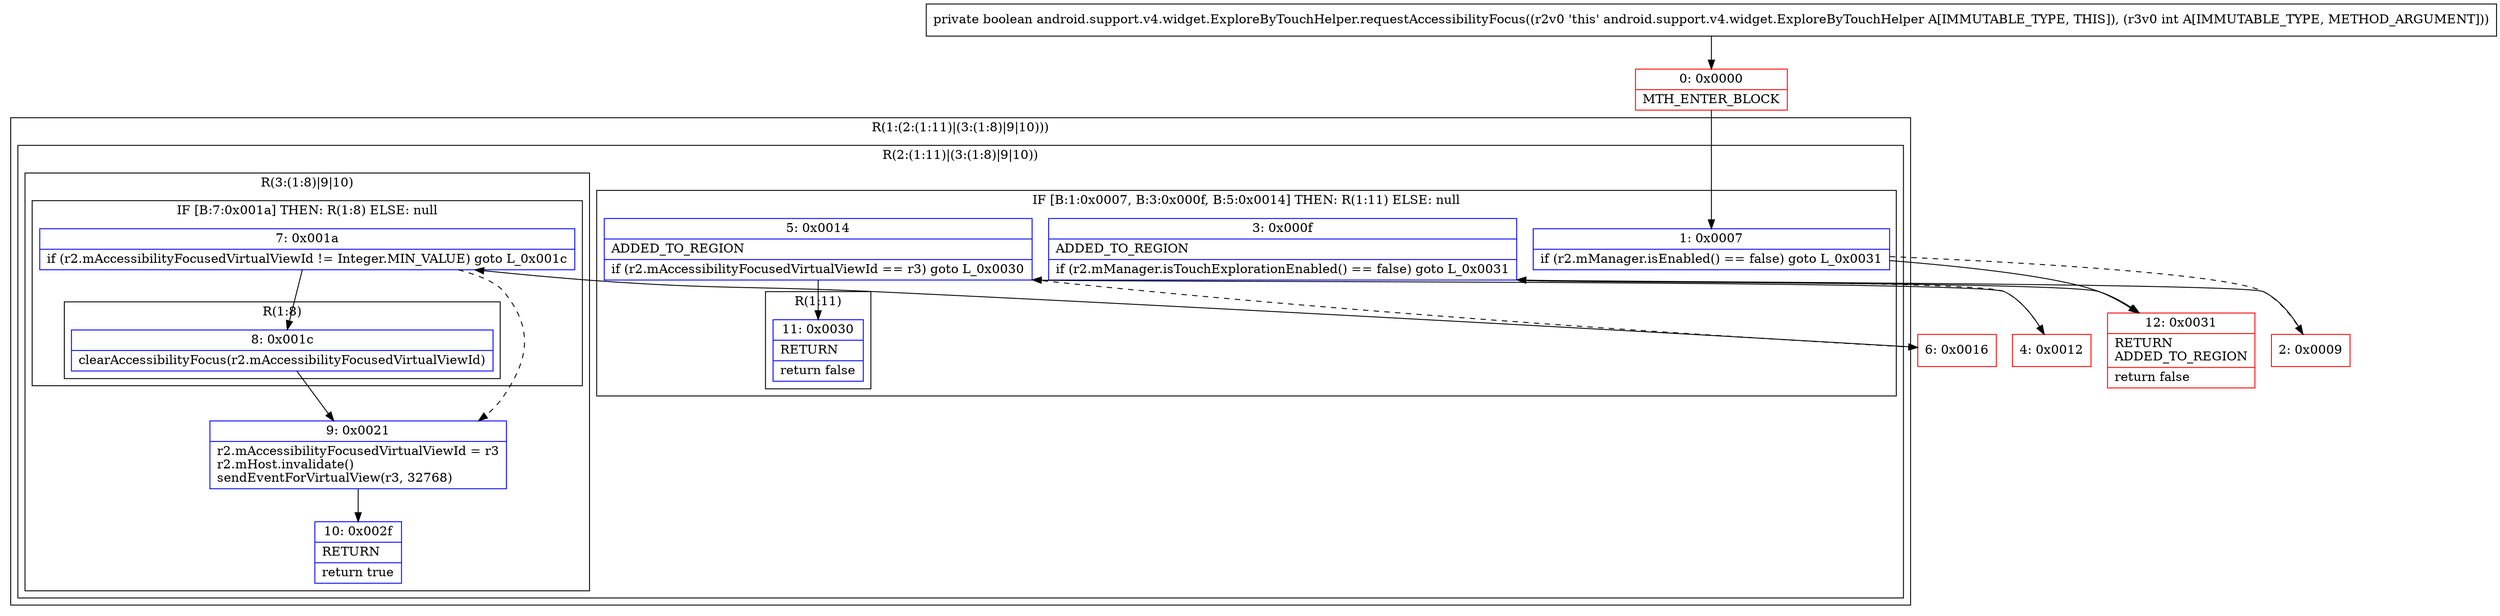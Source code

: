 digraph "CFG forandroid.support.v4.widget.ExploreByTouchHelper.requestAccessibilityFocus(I)Z" {
subgraph cluster_Region_131186830 {
label = "R(1:(2:(1:11)|(3:(1:8)|9|10)))";
node [shape=record,color=blue];
subgraph cluster_Region_1412892224 {
label = "R(2:(1:11)|(3:(1:8)|9|10))";
node [shape=record,color=blue];
subgraph cluster_IfRegion_2076752083 {
label = "IF [B:1:0x0007, B:3:0x000f, B:5:0x0014] THEN: R(1:11) ELSE: null";
node [shape=record,color=blue];
Node_1 [shape=record,label="{1\:\ 0x0007|if (r2.mManager.isEnabled() == false) goto L_0x0031\l}"];
Node_3 [shape=record,label="{3\:\ 0x000f|ADDED_TO_REGION\l|if (r2.mManager.isTouchExplorationEnabled() == false) goto L_0x0031\l}"];
Node_5 [shape=record,label="{5\:\ 0x0014|ADDED_TO_REGION\l|if (r2.mAccessibilityFocusedVirtualViewId == r3) goto L_0x0030\l}"];
subgraph cluster_Region_1059348513 {
label = "R(1:11)";
node [shape=record,color=blue];
Node_11 [shape=record,label="{11\:\ 0x0030|RETURN\l|return false\l}"];
}
}
subgraph cluster_Region_922223355 {
label = "R(3:(1:8)|9|10)";
node [shape=record,color=blue];
subgraph cluster_IfRegion_1511065442 {
label = "IF [B:7:0x001a] THEN: R(1:8) ELSE: null";
node [shape=record,color=blue];
Node_7 [shape=record,label="{7\:\ 0x001a|if (r2.mAccessibilityFocusedVirtualViewId != Integer.MIN_VALUE) goto L_0x001c\l}"];
subgraph cluster_Region_1688285907 {
label = "R(1:8)";
node [shape=record,color=blue];
Node_8 [shape=record,label="{8\:\ 0x001c|clearAccessibilityFocus(r2.mAccessibilityFocusedVirtualViewId)\l}"];
}
}
Node_9 [shape=record,label="{9\:\ 0x0021|r2.mAccessibilityFocusedVirtualViewId = r3\lr2.mHost.invalidate()\lsendEventForVirtualView(r3, 32768)\l}"];
Node_10 [shape=record,label="{10\:\ 0x002f|RETURN\l|return true\l}"];
}
}
}
Node_0 [shape=record,color=red,label="{0\:\ 0x0000|MTH_ENTER_BLOCK\l}"];
Node_2 [shape=record,color=red,label="{2\:\ 0x0009}"];
Node_4 [shape=record,color=red,label="{4\:\ 0x0012}"];
Node_6 [shape=record,color=red,label="{6\:\ 0x0016}"];
Node_12 [shape=record,color=red,label="{12\:\ 0x0031|RETURN\lADDED_TO_REGION\l|return false\l}"];
MethodNode[shape=record,label="{private boolean android.support.v4.widget.ExploreByTouchHelper.requestAccessibilityFocus((r2v0 'this' android.support.v4.widget.ExploreByTouchHelper A[IMMUTABLE_TYPE, THIS]), (r3v0 int A[IMMUTABLE_TYPE, METHOD_ARGUMENT])) }"];
MethodNode -> Node_0;
Node_1 -> Node_2[style=dashed];
Node_1 -> Node_12;
Node_3 -> Node_4[style=dashed];
Node_3 -> Node_12;
Node_5 -> Node_6[style=dashed];
Node_5 -> Node_11;
Node_7 -> Node_8;
Node_7 -> Node_9[style=dashed];
Node_8 -> Node_9;
Node_9 -> Node_10;
Node_0 -> Node_1;
Node_2 -> Node_3;
Node_4 -> Node_5;
Node_6 -> Node_7;
}

